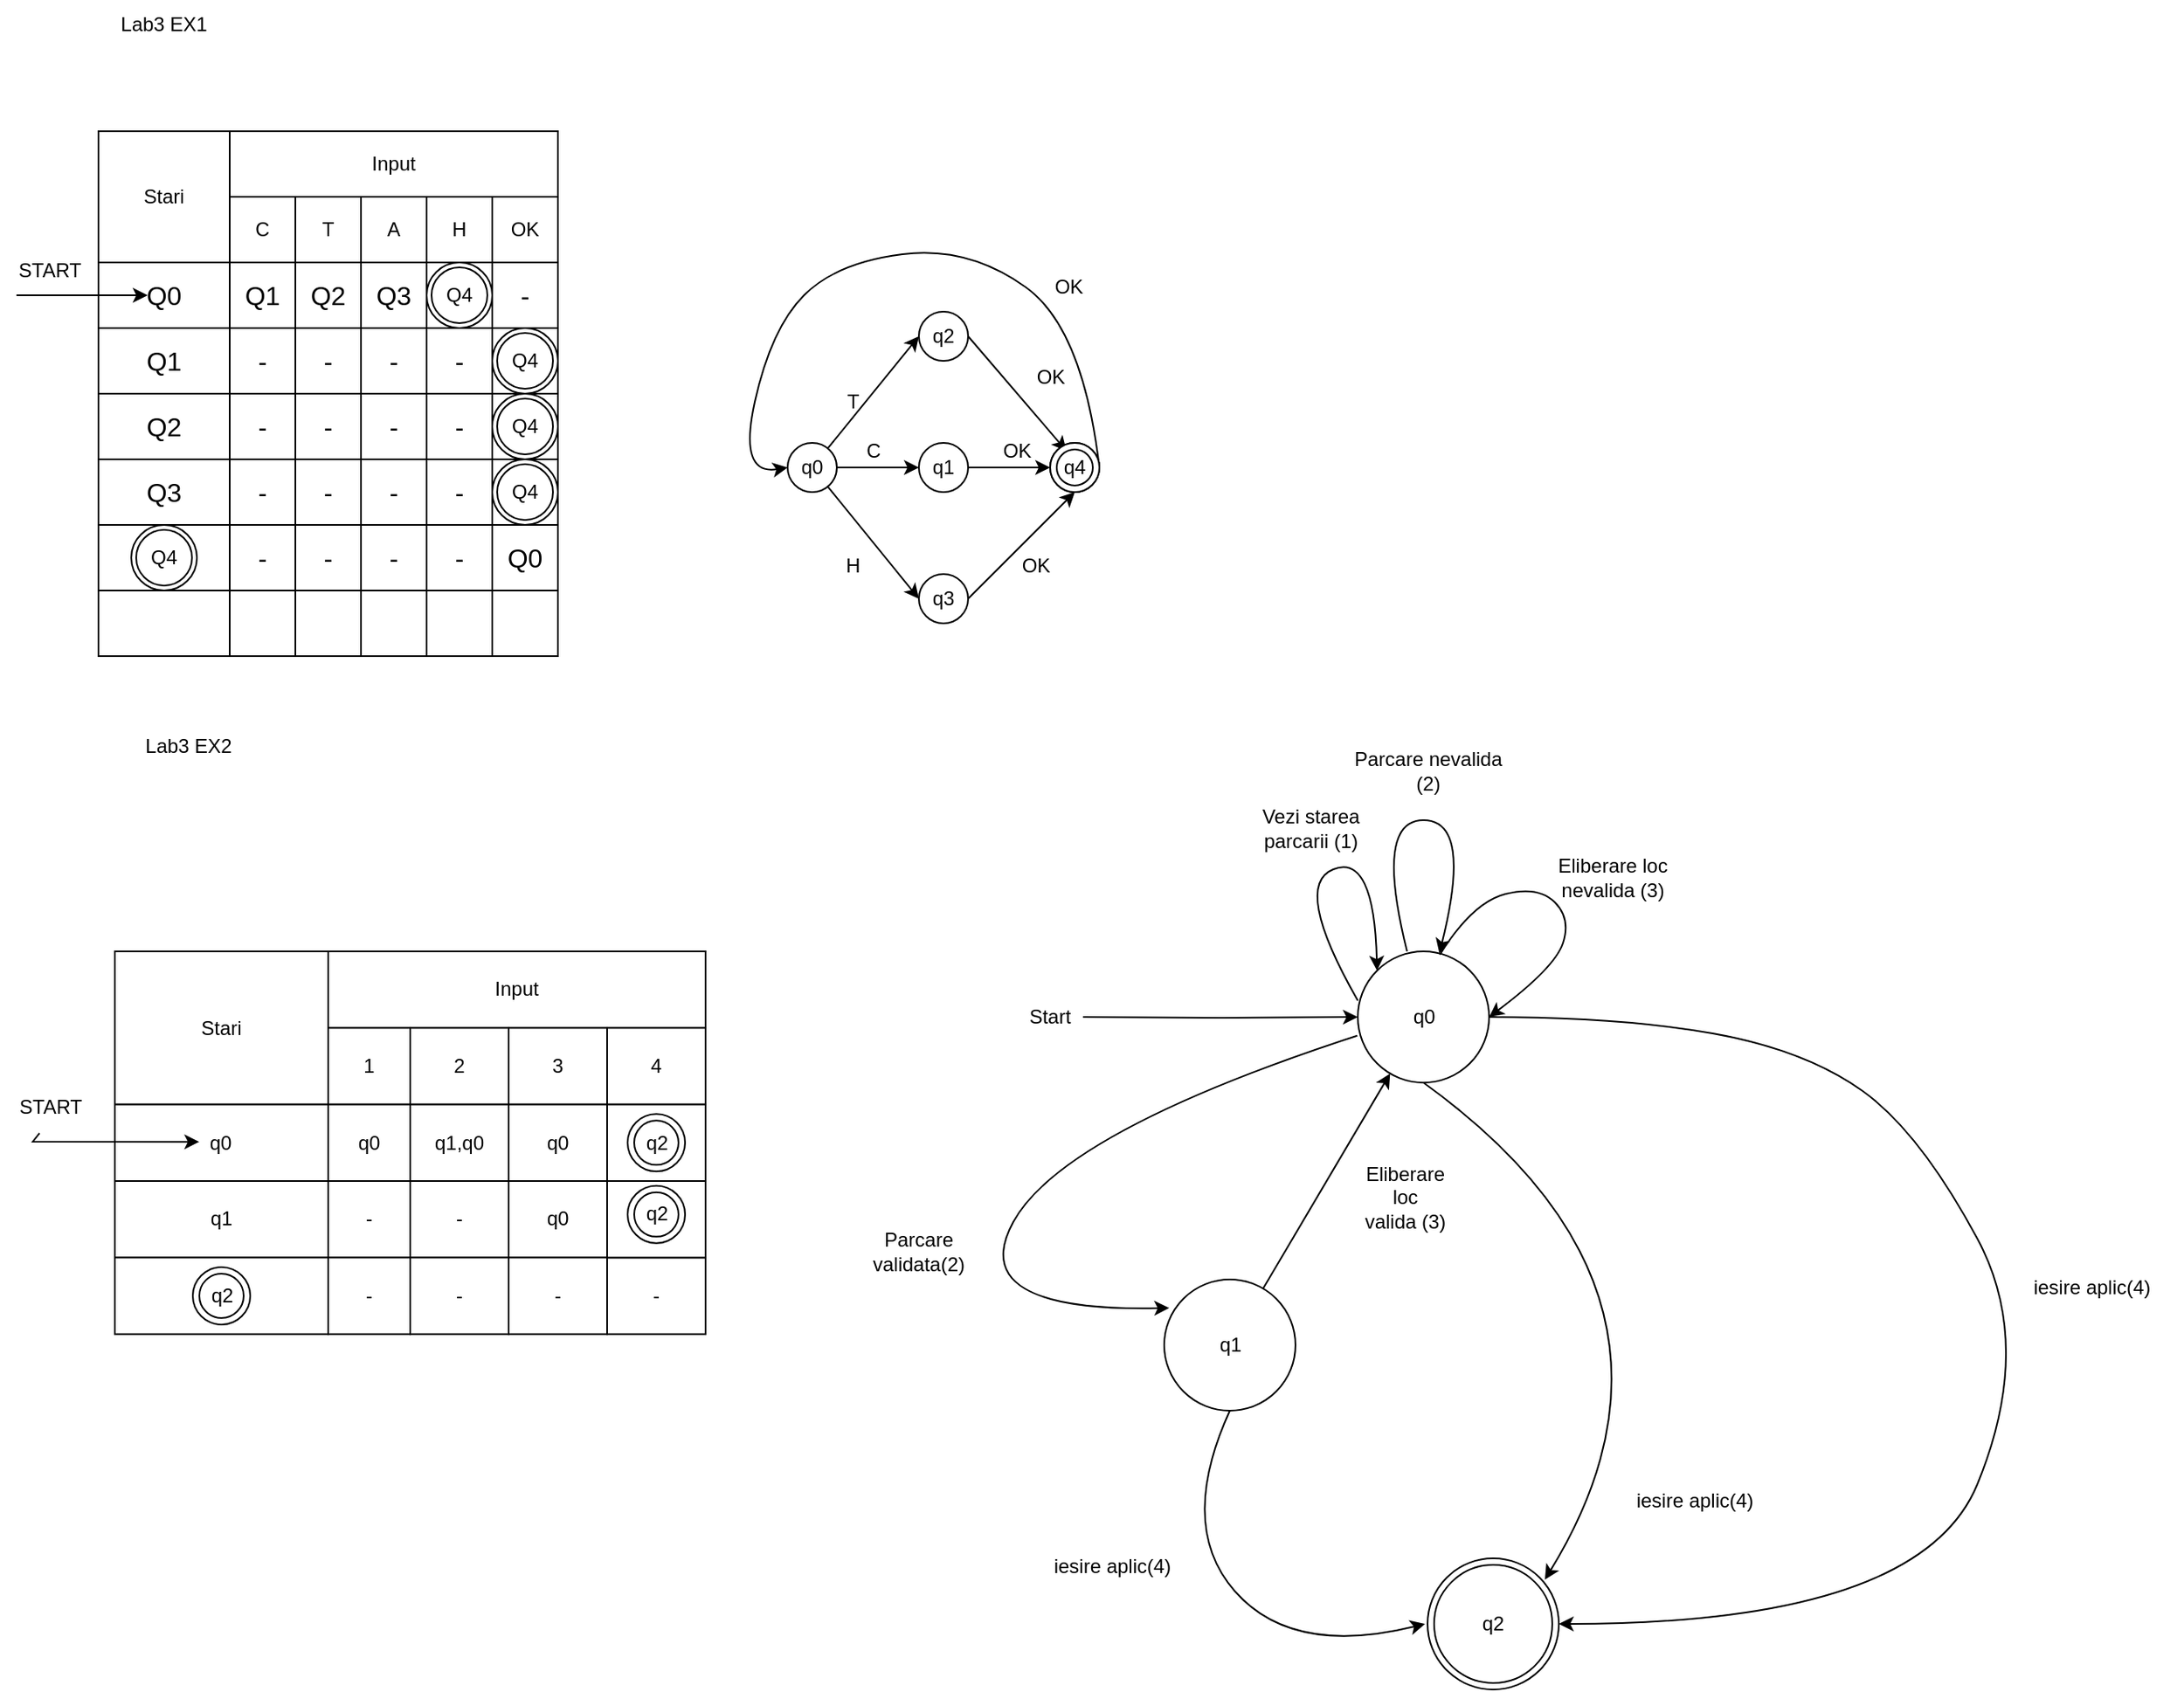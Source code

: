 <mxfile version="26.0.9">
  <diagram name="Page-1" id="NjFI27i0XzQXJnqE7iHg">
    <mxGraphModel dx="1826" dy="869" grid="1" gridSize="10" guides="1" tooltips="1" connect="1" arrows="1" fold="1" page="1" pageScale="1" pageWidth="850" pageHeight="1100" math="0" shadow="0">
      <root>
        <mxCell id="0" />
        <mxCell id="1" parent="0" />
        <mxCell id="zp7cDT8xn6jZ8guLKs2d-168" value="" style="group" vertex="1" connectable="0" parent="1">
          <mxGeometry x="40" y="80" width="670" height="400" as="geometry" />
        </mxCell>
        <mxCell id="zp7cDT8xn6jZ8guLKs2d-70" value="" style="group" vertex="1" connectable="0" parent="zp7cDT8xn6jZ8guLKs2d-168">
          <mxGeometry x="60" y="80" width="360" height="320" as="geometry" />
        </mxCell>
        <mxCell id="zp7cDT8xn6jZ8guLKs2d-61" value="" style="group" vertex="1" connectable="0" parent="zp7cDT8xn6jZ8guLKs2d-70">
          <mxGeometry y="80" width="360" height="240" as="geometry" />
        </mxCell>
        <mxCell id="zp7cDT8xn6jZ8guLKs2d-33" value="" style="group" vertex="1" connectable="0" parent="zp7cDT8xn6jZ8guLKs2d-61">
          <mxGeometry width="180" height="240" as="geometry" />
        </mxCell>
        <mxCell id="zp7cDT8xn6jZ8guLKs2d-7" value="" style="shape=table;startSize=0;container=1;collapsible=0;childLayout=tableLayout;fontSize=16;" vertex="1" parent="zp7cDT8xn6jZ8guLKs2d-33">
          <mxGeometry y="120" width="160" height="120" as="geometry" />
        </mxCell>
        <mxCell id="zp7cDT8xn6jZ8guLKs2d-8" value="" style="shape=tableRow;horizontal=0;startSize=0;swimlaneHead=0;swimlaneBody=0;strokeColor=inherit;top=0;left=0;bottom=0;right=0;collapsible=0;dropTarget=0;fillColor=none;points=[[0,0.5],[1,0.5]];portConstraint=eastwest;fontSize=16;" vertex="1" parent="zp7cDT8xn6jZ8guLKs2d-7">
          <mxGeometry width="160" height="40" as="geometry" />
        </mxCell>
        <mxCell id="zp7cDT8xn6jZ8guLKs2d-9" value="Q3" style="shape=partialRectangle;html=1;whiteSpace=wrap;connectable=0;strokeColor=inherit;overflow=hidden;fillColor=none;top=0;left=0;bottom=0;right=0;pointerEvents=1;fontSize=16;" vertex="1" parent="zp7cDT8xn6jZ8guLKs2d-8">
          <mxGeometry width="80" height="40" as="geometry">
            <mxRectangle width="80" height="40" as="alternateBounds" />
          </mxGeometry>
        </mxCell>
        <mxCell id="zp7cDT8xn6jZ8guLKs2d-10" value="-" style="shape=partialRectangle;html=1;whiteSpace=wrap;connectable=0;strokeColor=inherit;overflow=hidden;fillColor=none;top=0;left=0;bottom=0;right=0;pointerEvents=1;fontSize=16;" vertex="1" parent="zp7cDT8xn6jZ8guLKs2d-8">
          <mxGeometry x="80" width="40" height="40" as="geometry">
            <mxRectangle width="40" height="40" as="alternateBounds" />
          </mxGeometry>
        </mxCell>
        <mxCell id="zp7cDT8xn6jZ8guLKs2d-11" value="-" style="shape=partialRectangle;html=1;whiteSpace=wrap;connectable=0;strokeColor=inherit;overflow=hidden;fillColor=none;top=0;left=0;bottom=0;right=0;pointerEvents=1;fontSize=16;" vertex="1" parent="zp7cDT8xn6jZ8guLKs2d-8">
          <mxGeometry x="120" width="40" height="40" as="geometry">
            <mxRectangle width="40" height="40" as="alternateBounds" />
          </mxGeometry>
        </mxCell>
        <mxCell id="zp7cDT8xn6jZ8guLKs2d-16" value="" style="shape=tableRow;horizontal=0;startSize=0;swimlaneHead=0;swimlaneBody=0;strokeColor=inherit;top=0;left=0;bottom=0;right=0;collapsible=0;dropTarget=0;fillColor=none;points=[[0,0.5],[1,0.5]];portConstraint=eastwest;fontSize=16;" vertex="1" parent="zp7cDT8xn6jZ8guLKs2d-7">
          <mxGeometry y="40" width="160" height="40" as="geometry" />
        </mxCell>
        <mxCell id="zp7cDT8xn6jZ8guLKs2d-17" value="" style="shape=partialRectangle;html=1;whiteSpace=wrap;connectable=0;strokeColor=inherit;overflow=hidden;fillColor=none;top=0;left=0;bottom=0;right=0;pointerEvents=1;fontSize=16;" vertex="1" parent="zp7cDT8xn6jZ8guLKs2d-16">
          <mxGeometry width="80" height="40" as="geometry">
            <mxRectangle width="80" height="40" as="alternateBounds" />
          </mxGeometry>
        </mxCell>
        <mxCell id="zp7cDT8xn6jZ8guLKs2d-18" value="-" style="shape=partialRectangle;html=1;whiteSpace=wrap;connectable=0;strokeColor=inherit;overflow=hidden;fillColor=none;top=0;left=0;bottom=0;right=0;pointerEvents=1;fontSize=16;" vertex="1" parent="zp7cDT8xn6jZ8guLKs2d-16">
          <mxGeometry x="80" width="40" height="40" as="geometry">
            <mxRectangle width="40" height="40" as="alternateBounds" />
          </mxGeometry>
        </mxCell>
        <mxCell id="zp7cDT8xn6jZ8guLKs2d-19" value="-" style="shape=partialRectangle;html=1;whiteSpace=wrap;connectable=0;strokeColor=inherit;overflow=hidden;fillColor=none;top=0;left=0;bottom=0;right=0;pointerEvents=1;fontSize=16;" vertex="1" parent="zp7cDT8xn6jZ8guLKs2d-16">
          <mxGeometry x="120" width="40" height="40" as="geometry">
            <mxRectangle width="40" height="40" as="alternateBounds" />
          </mxGeometry>
        </mxCell>
        <mxCell id="zp7cDT8xn6jZ8guLKs2d-12" value="" style="shape=tableRow;horizontal=0;startSize=0;swimlaneHead=0;swimlaneBody=0;strokeColor=inherit;top=0;left=0;bottom=0;right=0;collapsible=0;dropTarget=0;fillColor=none;points=[[0,0.5],[1,0.5]];portConstraint=eastwest;fontSize=16;" vertex="1" parent="zp7cDT8xn6jZ8guLKs2d-7">
          <mxGeometry y="80" width="160" height="40" as="geometry" />
        </mxCell>
        <mxCell id="zp7cDT8xn6jZ8guLKs2d-13" value="" style="shape=partialRectangle;html=1;whiteSpace=wrap;connectable=0;strokeColor=inherit;overflow=hidden;fillColor=none;top=0;left=0;bottom=0;right=0;pointerEvents=1;fontSize=16;" vertex="1" parent="zp7cDT8xn6jZ8guLKs2d-12">
          <mxGeometry width="80" height="40" as="geometry">
            <mxRectangle width="80" height="40" as="alternateBounds" />
          </mxGeometry>
        </mxCell>
        <mxCell id="zp7cDT8xn6jZ8guLKs2d-14" value="" style="shape=partialRectangle;html=1;whiteSpace=wrap;connectable=0;strokeColor=inherit;overflow=hidden;fillColor=none;top=0;left=0;bottom=0;right=0;pointerEvents=1;fontSize=16;" vertex="1" parent="zp7cDT8xn6jZ8guLKs2d-12">
          <mxGeometry x="80" width="40" height="40" as="geometry">
            <mxRectangle width="40" height="40" as="alternateBounds" />
          </mxGeometry>
        </mxCell>
        <mxCell id="zp7cDT8xn6jZ8guLKs2d-15" value="" style="shape=partialRectangle;html=1;whiteSpace=wrap;connectable=0;strokeColor=inherit;overflow=hidden;fillColor=none;top=0;left=0;bottom=0;right=0;pointerEvents=1;fontSize=16;" vertex="1" parent="zp7cDT8xn6jZ8guLKs2d-12">
          <mxGeometry x="120" width="40" height="40" as="geometry">
            <mxRectangle width="40" height="40" as="alternateBounds" />
          </mxGeometry>
        </mxCell>
        <mxCell id="zp7cDT8xn6jZ8guLKs2d-20" value="" style="shape=table;startSize=0;container=1;collapsible=0;childLayout=tableLayout;fontSize=16;" vertex="1" parent="zp7cDT8xn6jZ8guLKs2d-33">
          <mxGeometry width="160" height="120" as="geometry" />
        </mxCell>
        <mxCell id="zp7cDT8xn6jZ8guLKs2d-21" value="" style="shape=tableRow;horizontal=0;startSize=0;swimlaneHead=0;swimlaneBody=0;strokeColor=inherit;top=0;left=0;bottom=0;right=0;collapsible=0;dropTarget=0;fillColor=none;points=[[0,0.5],[1,0.5]];portConstraint=eastwest;fontSize=16;" vertex="1" parent="zp7cDT8xn6jZ8guLKs2d-20">
          <mxGeometry width="160" height="40" as="geometry" />
        </mxCell>
        <mxCell id="zp7cDT8xn6jZ8guLKs2d-22" value="Q0" style="shape=partialRectangle;html=1;whiteSpace=wrap;connectable=0;strokeColor=inherit;overflow=hidden;fillColor=none;top=0;left=0;bottom=0;right=0;pointerEvents=1;fontSize=16;" vertex="1" parent="zp7cDT8xn6jZ8guLKs2d-21">
          <mxGeometry width="80" height="40" as="geometry">
            <mxRectangle width="80" height="40" as="alternateBounds" />
          </mxGeometry>
        </mxCell>
        <mxCell id="zp7cDT8xn6jZ8guLKs2d-23" value="Q1" style="shape=partialRectangle;html=1;whiteSpace=wrap;connectable=0;strokeColor=inherit;overflow=hidden;fillColor=none;top=0;left=0;bottom=0;right=0;pointerEvents=1;fontSize=16;" vertex="1" parent="zp7cDT8xn6jZ8guLKs2d-21">
          <mxGeometry x="80" width="40" height="40" as="geometry">
            <mxRectangle width="40" height="40" as="alternateBounds" />
          </mxGeometry>
        </mxCell>
        <mxCell id="zp7cDT8xn6jZ8guLKs2d-24" value="Q2" style="shape=partialRectangle;html=1;whiteSpace=wrap;connectable=0;strokeColor=inherit;overflow=hidden;fillColor=none;top=0;left=0;bottom=0;right=0;pointerEvents=1;fontSize=16;" vertex="1" parent="zp7cDT8xn6jZ8guLKs2d-21">
          <mxGeometry x="120" width="40" height="40" as="geometry">
            <mxRectangle width="40" height="40" as="alternateBounds" />
          </mxGeometry>
        </mxCell>
        <mxCell id="zp7cDT8xn6jZ8guLKs2d-25" value="" style="shape=tableRow;horizontal=0;startSize=0;swimlaneHead=0;swimlaneBody=0;strokeColor=inherit;top=0;left=0;bottom=0;right=0;collapsible=0;dropTarget=0;fillColor=none;points=[[0,0.5],[1,0.5]];portConstraint=eastwest;fontSize=16;" vertex="1" parent="zp7cDT8xn6jZ8guLKs2d-20">
          <mxGeometry y="40" width="160" height="40" as="geometry" />
        </mxCell>
        <mxCell id="zp7cDT8xn6jZ8guLKs2d-26" value="Q1" style="shape=partialRectangle;html=1;whiteSpace=wrap;connectable=0;strokeColor=inherit;overflow=hidden;fillColor=none;top=0;left=0;bottom=0;right=0;pointerEvents=1;fontSize=16;" vertex="1" parent="zp7cDT8xn6jZ8guLKs2d-25">
          <mxGeometry width="80" height="40" as="geometry">
            <mxRectangle width="80" height="40" as="alternateBounds" />
          </mxGeometry>
        </mxCell>
        <mxCell id="zp7cDT8xn6jZ8guLKs2d-27" value="-" style="shape=partialRectangle;html=1;whiteSpace=wrap;connectable=0;strokeColor=inherit;overflow=hidden;fillColor=none;top=0;left=0;bottom=0;right=0;pointerEvents=1;fontSize=16;" vertex="1" parent="zp7cDT8xn6jZ8guLKs2d-25">
          <mxGeometry x="80" width="40" height="40" as="geometry">
            <mxRectangle width="40" height="40" as="alternateBounds" />
          </mxGeometry>
        </mxCell>
        <mxCell id="zp7cDT8xn6jZ8guLKs2d-28" value="-" style="shape=partialRectangle;html=1;whiteSpace=wrap;connectable=0;strokeColor=inherit;overflow=hidden;fillColor=none;top=0;left=0;bottom=0;right=0;pointerEvents=1;fontSize=16;" vertex="1" parent="zp7cDT8xn6jZ8guLKs2d-25">
          <mxGeometry x="120" width="40" height="40" as="geometry">
            <mxRectangle width="40" height="40" as="alternateBounds" />
          </mxGeometry>
        </mxCell>
        <mxCell id="zp7cDT8xn6jZ8guLKs2d-29" value="" style="shape=tableRow;horizontal=0;startSize=0;swimlaneHead=0;swimlaneBody=0;strokeColor=inherit;top=0;left=0;bottom=0;right=0;collapsible=0;dropTarget=0;fillColor=none;points=[[0,0.5],[1,0.5]];portConstraint=eastwest;fontSize=16;" vertex="1" parent="zp7cDT8xn6jZ8guLKs2d-20">
          <mxGeometry y="80" width="160" height="40" as="geometry" />
        </mxCell>
        <mxCell id="zp7cDT8xn6jZ8guLKs2d-30" value="Q2" style="shape=partialRectangle;html=1;whiteSpace=wrap;connectable=0;strokeColor=inherit;overflow=hidden;fillColor=none;top=0;left=0;bottom=0;right=0;pointerEvents=1;fontSize=16;" vertex="1" parent="zp7cDT8xn6jZ8guLKs2d-29">
          <mxGeometry width="80" height="40" as="geometry">
            <mxRectangle width="80" height="40" as="alternateBounds" />
          </mxGeometry>
        </mxCell>
        <mxCell id="zp7cDT8xn6jZ8guLKs2d-31" value="-" style="shape=partialRectangle;html=1;whiteSpace=wrap;connectable=0;strokeColor=inherit;overflow=hidden;fillColor=none;top=0;left=0;bottom=0;right=0;pointerEvents=1;fontSize=16;" vertex="1" parent="zp7cDT8xn6jZ8guLKs2d-29">
          <mxGeometry x="80" width="40" height="40" as="geometry">
            <mxRectangle width="40" height="40" as="alternateBounds" />
          </mxGeometry>
        </mxCell>
        <mxCell id="zp7cDT8xn6jZ8guLKs2d-32" value="-" style="shape=partialRectangle;html=1;whiteSpace=wrap;connectable=0;strokeColor=inherit;overflow=hidden;fillColor=none;top=0;left=0;bottom=0;right=0;pointerEvents=1;fontSize=16;" vertex="1" parent="zp7cDT8xn6jZ8guLKs2d-29">
          <mxGeometry x="120" width="40" height="40" as="geometry">
            <mxRectangle width="40" height="40" as="alternateBounds" />
          </mxGeometry>
        </mxCell>
        <mxCell id="zp7cDT8xn6jZ8guLKs2d-74" value="Q4" style="ellipse;shape=doubleEllipse;margin=3;whiteSpace=wrap;html=1;align=center;" vertex="1" parent="zp7cDT8xn6jZ8guLKs2d-33">
          <mxGeometry x="20" y="160" width="40" height="40" as="geometry" />
        </mxCell>
        <mxCell id="zp7cDT8xn6jZ8guLKs2d-72" value="" style="endArrow=classic;html=1;rounded=0;entryX=0;entryY=0.5;entryDx=0;entryDy=0;" edge="1" parent="zp7cDT8xn6jZ8guLKs2d-33">
          <mxGeometry width="50" height="50" relative="1" as="geometry">
            <mxPoint x="-50" y="20" as="sourcePoint" />
            <mxPoint x="30" y="20" as="targetPoint" />
          </mxGeometry>
        </mxCell>
        <mxCell id="zp7cDT8xn6jZ8guLKs2d-34" value="" style="group" vertex="1" connectable="0" parent="zp7cDT8xn6jZ8guLKs2d-61">
          <mxGeometry x="180" width="180" height="240" as="geometry" />
        </mxCell>
        <mxCell id="zp7cDT8xn6jZ8guLKs2d-35" value="" style="shape=table;startSize=0;container=1;collapsible=0;childLayout=tableLayout;fontSize=16;" vertex="1" parent="zp7cDT8xn6jZ8guLKs2d-34">
          <mxGeometry x="-20" y="120" width="120" height="120" as="geometry" />
        </mxCell>
        <mxCell id="zp7cDT8xn6jZ8guLKs2d-36" value="" style="shape=tableRow;horizontal=0;startSize=0;swimlaneHead=0;swimlaneBody=0;strokeColor=inherit;top=0;left=0;bottom=0;right=0;collapsible=0;dropTarget=0;fillColor=none;points=[[0,0.5],[1,0.5]];portConstraint=eastwest;fontSize=16;" vertex="1" parent="zp7cDT8xn6jZ8guLKs2d-35">
          <mxGeometry width="120" height="40" as="geometry" />
        </mxCell>
        <mxCell id="zp7cDT8xn6jZ8guLKs2d-37" value="-" style="shape=partialRectangle;html=1;whiteSpace=wrap;connectable=0;strokeColor=inherit;overflow=hidden;fillColor=none;top=0;left=0;bottom=0;right=0;pointerEvents=1;fontSize=16;" vertex="1" parent="zp7cDT8xn6jZ8guLKs2d-36">
          <mxGeometry width="40" height="40" as="geometry">
            <mxRectangle width="40" height="40" as="alternateBounds" />
          </mxGeometry>
        </mxCell>
        <mxCell id="zp7cDT8xn6jZ8guLKs2d-38" value="-" style="shape=partialRectangle;html=1;whiteSpace=wrap;connectable=0;strokeColor=inherit;overflow=hidden;fillColor=none;top=0;left=0;bottom=0;right=0;pointerEvents=1;fontSize=16;" vertex="1" parent="zp7cDT8xn6jZ8guLKs2d-36">
          <mxGeometry x="40" width="40" height="40" as="geometry">
            <mxRectangle width="40" height="40" as="alternateBounds" />
          </mxGeometry>
        </mxCell>
        <mxCell id="zp7cDT8xn6jZ8guLKs2d-39" value="" style="shape=partialRectangle;html=1;whiteSpace=wrap;connectable=0;strokeColor=inherit;overflow=hidden;fillColor=none;top=0;left=0;bottom=0;right=0;pointerEvents=1;fontSize=16;" vertex="1" parent="zp7cDT8xn6jZ8guLKs2d-36">
          <mxGeometry x="80" width="40" height="40" as="geometry">
            <mxRectangle width="40" height="40" as="alternateBounds" />
          </mxGeometry>
        </mxCell>
        <mxCell id="zp7cDT8xn6jZ8guLKs2d-40" value="" style="shape=tableRow;horizontal=0;startSize=0;swimlaneHead=0;swimlaneBody=0;strokeColor=inherit;top=0;left=0;bottom=0;right=0;collapsible=0;dropTarget=0;fillColor=none;points=[[0,0.5],[1,0.5]];portConstraint=eastwest;fontSize=16;" vertex="1" parent="zp7cDT8xn6jZ8guLKs2d-35">
          <mxGeometry y="40" width="120" height="40" as="geometry" />
        </mxCell>
        <mxCell id="zp7cDT8xn6jZ8guLKs2d-41" value="-" style="shape=partialRectangle;html=1;whiteSpace=wrap;connectable=0;strokeColor=inherit;overflow=hidden;fillColor=none;top=0;left=0;bottom=0;right=0;pointerEvents=1;fontSize=16;" vertex="1" parent="zp7cDT8xn6jZ8guLKs2d-40">
          <mxGeometry width="40" height="40" as="geometry">
            <mxRectangle width="40" height="40" as="alternateBounds" />
          </mxGeometry>
        </mxCell>
        <mxCell id="zp7cDT8xn6jZ8guLKs2d-42" value="-" style="shape=partialRectangle;html=1;whiteSpace=wrap;connectable=0;strokeColor=inherit;overflow=hidden;fillColor=none;top=0;left=0;bottom=0;right=0;pointerEvents=1;fontSize=16;" vertex="1" parent="zp7cDT8xn6jZ8guLKs2d-40">
          <mxGeometry x="40" width="40" height="40" as="geometry">
            <mxRectangle width="40" height="40" as="alternateBounds" />
          </mxGeometry>
        </mxCell>
        <mxCell id="zp7cDT8xn6jZ8guLKs2d-43" value="Q0" style="shape=partialRectangle;html=1;whiteSpace=wrap;connectable=0;strokeColor=inherit;overflow=hidden;fillColor=none;top=0;left=0;bottom=0;right=0;pointerEvents=1;fontSize=16;" vertex="1" parent="zp7cDT8xn6jZ8guLKs2d-40">
          <mxGeometry x="80" width="40" height="40" as="geometry">
            <mxRectangle width="40" height="40" as="alternateBounds" />
          </mxGeometry>
        </mxCell>
        <mxCell id="zp7cDT8xn6jZ8guLKs2d-44" value="" style="shape=tableRow;horizontal=0;startSize=0;swimlaneHead=0;swimlaneBody=0;strokeColor=inherit;top=0;left=0;bottom=0;right=0;collapsible=0;dropTarget=0;fillColor=none;points=[[0,0.5],[1,0.5]];portConstraint=eastwest;fontSize=16;" vertex="1" parent="zp7cDT8xn6jZ8guLKs2d-35">
          <mxGeometry y="80" width="120" height="40" as="geometry" />
        </mxCell>
        <mxCell id="zp7cDT8xn6jZ8guLKs2d-45" value="" style="shape=partialRectangle;html=1;whiteSpace=wrap;connectable=0;strokeColor=inherit;overflow=hidden;fillColor=none;top=0;left=0;bottom=0;right=0;pointerEvents=1;fontSize=16;" vertex="1" parent="zp7cDT8xn6jZ8guLKs2d-44">
          <mxGeometry width="40" height="40" as="geometry">
            <mxRectangle width="40" height="40" as="alternateBounds" />
          </mxGeometry>
        </mxCell>
        <mxCell id="zp7cDT8xn6jZ8guLKs2d-46" value="" style="shape=partialRectangle;html=1;whiteSpace=wrap;connectable=0;strokeColor=inherit;overflow=hidden;fillColor=none;top=0;left=0;bottom=0;right=0;pointerEvents=1;fontSize=16;" vertex="1" parent="zp7cDT8xn6jZ8guLKs2d-44">
          <mxGeometry x="40" width="40" height="40" as="geometry">
            <mxRectangle width="40" height="40" as="alternateBounds" />
          </mxGeometry>
        </mxCell>
        <mxCell id="zp7cDT8xn6jZ8guLKs2d-47" value="" style="shape=partialRectangle;html=1;whiteSpace=wrap;connectable=0;strokeColor=inherit;overflow=hidden;fillColor=none;top=0;left=0;bottom=0;right=0;pointerEvents=1;fontSize=16;" vertex="1" parent="zp7cDT8xn6jZ8guLKs2d-44">
          <mxGeometry x="80" width="40" height="40" as="geometry">
            <mxRectangle width="40" height="40" as="alternateBounds" />
          </mxGeometry>
        </mxCell>
        <mxCell id="zp7cDT8xn6jZ8guLKs2d-48" value="" style="shape=table;startSize=0;container=1;collapsible=0;childLayout=tableLayout;fontSize=16;" vertex="1" parent="zp7cDT8xn6jZ8guLKs2d-34">
          <mxGeometry x="-20" width="120" height="120" as="geometry" />
        </mxCell>
        <mxCell id="zp7cDT8xn6jZ8guLKs2d-49" value="" style="shape=tableRow;horizontal=0;startSize=0;swimlaneHead=0;swimlaneBody=0;strokeColor=inherit;top=0;left=0;bottom=0;right=0;collapsible=0;dropTarget=0;fillColor=none;points=[[0,0.5],[1,0.5]];portConstraint=eastwest;fontSize=16;" vertex="1" parent="zp7cDT8xn6jZ8guLKs2d-48">
          <mxGeometry width="120" height="40" as="geometry" />
        </mxCell>
        <mxCell id="zp7cDT8xn6jZ8guLKs2d-50" value="Q3" style="shape=partialRectangle;html=1;whiteSpace=wrap;connectable=0;strokeColor=inherit;overflow=hidden;fillColor=none;top=0;left=0;bottom=0;right=0;pointerEvents=1;fontSize=16;" vertex="1" parent="zp7cDT8xn6jZ8guLKs2d-49">
          <mxGeometry width="40" height="40" as="geometry">
            <mxRectangle width="40" height="40" as="alternateBounds" />
          </mxGeometry>
        </mxCell>
        <mxCell id="zp7cDT8xn6jZ8guLKs2d-51" value="" style="shape=partialRectangle;html=1;whiteSpace=wrap;connectable=0;strokeColor=inherit;overflow=hidden;fillColor=none;top=0;left=0;bottom=0;right=0;pointerEvents=1;fontSize=16;" vertex="1" parent="zp7cDT8xn6jZ8guLKs2d-49">
          <mxGeometry x="40" width="40" height="40" as="geometry">
            <mxRectangle width="40" height="40" as="alternateBounds" />
          </mxGeometry>
        </mxCell>
        <mxCell id="zp7cDT8xn6jZ8guLKs2d-52" value="-" style="shape=partialRectangle;html=1;whiteSpace=wrap;connectable=0;strokeColor=inherit;overflow=hidden;fillColor=none;top=0;left=0;bottom=0;right=0;pointerEvents=1;fontSize=16;" vertex="1" parent="zp7cDT8xn6jZ8guLKs2d-49">
          <mxGeometry x="80" width="40" height="40" as="geometry">
            <mxRectangle width="40" height="40" as="alternateBounds" />
          </mxGeometry>
        </mxCell>
        <mxCell id="zp7cDT8xn6jZ8guLKs2d-53" value="" style="shape=tableRow;horizontal=0;startSize=0;swimlaneHead=0;swimlaneBody=0;strokeColor=inherit;top=0;left=0;bottom=0;right=0;collapsible=0;dropTarget=0;fillColor=none;points=[[0,0.5],[1,0.5]];portConstraint=eastwest;fontSize=16;" vertex="1" parent="zp7cDT8xn6jZ8guLKs2d-48">
          <mxGeometry y="40" width="120" height="40" as="geometry" />
        </mxCell>
        <mxCell id="zp7cDT8xn6jZ8guLKs2d-54" value="-" style="shape=partialRectangle;html=1;whiteSpace=wrap;connectable=0;strokeColor=inherit;overflow=hidden;fillColor=none;top=0;left=0;bottom=0;right=0;pointerEvents=1;fontSize=16;" vertex="1" parent="zp7cDT8xn6jZ8guLKs2d-53">
          <mxGeometry width="40" height="40" as="geometry">
            <mxRectangle width="40" height="40" as="alternateBounds" />
          </mxGeometry>
        </mxCell>
        <mxCell id="zp7cDT8xn6jZ8guLKs2d-55" value="-" style="shape=partialRectangle;html=1;whiteSpace=wrap;connectable=0;strokeColor=inherit;overflow=hidden;fillColor=none;top=0;left=0;bottom=0;right=0;pointerEvents=1;fontSize=16;" vertex="1" parent="zp7cDT8xn6jZ8guLKs2d-53">
          <mxGeometry x="40" width="40" height="40" as="geometry">
            <mxRectangle width="40" height="40" as="alternateBounds" />
          </mxGeometry>
        </mxCell>
        <mxCell id="zp7cDT8xn6jZ8guLKs2d-56" value="" style="shape=partialRectangle;html=1;whiteSpace=wrap;connectable=0;strokeColor=inherit;overflow=hidden;fillColor=none;top=0;left=0;bottom=0;right=0;pointerEvents=1;fontSize=16;" vertex="1" parent="zp7cDT8xn6jZ8guLKs2d-53">
          <mxGeometry x="80" width="40" height="40" as="geometry">
            <mxRectangle width="40" height="40" as="alternateBounds" />
          </mxGeometry>
        </mxCell>
        <mxCell id="zp7cDT8xn6jZ8guLKs2d-57" value="" style="shape=tableRow;horizontal=0;startSize=0;swimlaneHead=0;swimlaneBody=0;strokeColor=inherit;top=0;left=0;bottom=0;right=0;collapsible=0;dropTarget=0;fillColor=none;points=[[0,0.5],[1,0.5]];portConstraint=eastwest;fontSize=16;" vertex="1" parent="zp7cDT8xn6jZ8guLKs2d-48">
          <mxGeometry y="80" width="120" height="40" as="geometry" />
        </mxCell>
        <mxCell id="zp7cDT8xn6jZ8guLKs2d-58" value="-" style="shape=partialRectangle;html=1;whiteSpace=wrap;connectable=0;strokeColor=inherit;overflow=hidden;fillColor=none;top=0;left=0;bottom=0;right=0;pointerEvents=1;fontSize=16;" vertex="1" parent="zp7cDT8xn6jZ8guLKs2d-57">
          <mxGeometry width="40" height="40" as="geometry">
            <mxRectangle width="40" height="40" as="alternateBounds" />
          </mxGeometry>
        </mxCell>
        <mxCell id="zp7cDT8xn6jZ8guLKs2d-59" value="-" style="shape=partialRectangle;html=1;whiteSpace=wrap;connectable=0;strokeColor=inherit;overflow=hidden;fillColor=none;top=0;left=0;bottom=0;right=0;pointerEvents=1;fontSize=16;" vertex="1" parent="zp7cDT8xn6jZ8guLKs2d-57">
          <mxGeometry x="40" width="40" height="40" as="geometry">
            <mxRectangle width="40" height="40" as="alternateBounds" />
          </mxGeometry>
        </mxCell>
        <mxCell id="zp7cDT8xn6jZ8guLKs2d-60" value="" style="shape=partialRectangle;html=1;whiteSpace=wrap;connectable=0;strokeColor=inherit;overflow=hidden;fillColor=none;top=0;left=0;bottom=0;right=0;pointerEvents=1;fontSize=16;" vertex="1" parent="zp7cDT8xn6jZ8guLKs2d-57">
          <mxGeometry x="80" width="40" height="40" as="geometry">
            <mxRectangle width="40" height="40" as="alternateBounds" />
          </mxGeometry>
        </mxCell>
        <mxCell id="zp7cDT8xn6jZ8guLKs2d-141" value="Q4" style="ellipse;shape=doubleEllipse;margin=3;whiteSpace=wrap;html=1;align=center;" vertex="1" parent="zp7cDT8xn6jZ8guLKs2d-34">
          <mxGeometry x="20" width="40" height="40" as="geometry" />
        </mxCell>
        <mxCell id="zp7cDT8xn6jZ8guLKs2d-142" value="Q4" style="ellipse;shape=doubleEllipse;margin=3;whiteSpace=wrap;html=1;align=center;" vertex="1" parent="zp7cDT8xn6jZ8guLKs2d-34">
          <mxGeometry x="60" y="40" width="40" height="40" as="geometry" />
        </mxCell>
        <mxCell id="zp7cDT8xn6jZ8guLKs2d-143" value="Q4" style="ellipse;shape=doubleEllipse;margin=3;whiteSpace=wrap;html=1;align=center;" vertex="1" parent="zp7cDT8xn6jZ8guLKs2d-34">
          <mxGeometry x="60" y="80" width="40" height="40" as="geometry" />
        </mxCell>
        <mxCell id="zp7cDT8xn6jZ8guLKs2d-144" value="Q4" style="ellipse;shape=doubleEllipse;margin=3;whiteSpace=wrap;html=1;align=center;" vertex="1" parent="zp7cDT8xn6jZ8guLKs2d-34">
          <mxGeometry x="60" y="120" width="40" height="40" as="geometry" />
        </mxCell>
        <mxCell id="zp7cDT8xn6jZ8guLKs2d-62" value="Stari" style="whiteSpace=wrap;html=1;aspect=fixed;" vertex="1" parent="zp7cDT8xn6jZ8guLKs2d-70">
          <mxGeometry width="80" height="80" as="geometry" />
        </mxCell>
        <mxCell id="zp7cDT8xn6jZ8guLKs2d-64" value="Input" style="rounded=0;whiteSpace=wrap;html=1;" vertex="1" parent="zp7cDT8xn6jZ8guLKs2d-70">
          <mxGeometry x="80" width="200" height="40" as="geometry" />
        </mxCell>
        <mxCell id="zp7cDT8xn6jZ8guLKs2d-65" value="C" style="whiteSpace=wrap;html=1;aspect=fixed;" vertex="1" parent="zp7cDT8xn6jZ8guLKs2d-70">
          <mxGeometry x="80" y="40" width="40" height="40" as="geometry" />
        </mxCell>
        <mxCell id="zp7cDT8xn6jZ8guLKs2d-66" value="T" style="whiteSpace=wrap;html=1;aspect=fixed;" vertex="1" parent="zp7cDT8xn6jZ8guLKs2d-70">
          <mxGeometry x="120" y="40" width="40" height="40" as="geometry" />
        </mxCell>
        <mxCell id="zp7cDT8xn6jZ8guLKs2d-67" value="A" style="whiteSpace=wrap;html=1;aspect=fixed;" vertex="1" parent="zp7cDT8xn6jZ8guLKs2d-70">
          <mxGeometry x="160" y="40" width="40" height="40" as="geometry" />
        </mxCell>
        <mxCell id="zp7cDT8xn6jZ8guLKs2d-68" value="H" style="whiteSpace=wrap;html=1;aspect=fixed;" vertex="1" parent="zp7cDT8xn6jZ8guLKs2d-70">
          <mxGeometry x="200" y="40" width="40" height="40" as="geometry" />
        </mxCell>
        <mxCell id="zp7cDT8xn6jZ8guLKs2d-69" value="OK" style="whiteSpace=wrap;html=1;aspect=fixed;" vertex="1" parent="zp7cDT8xn6jZ8guLKs2d-70">
          <mxGeometry x="240" y="40" width="40" height="40" as="geometry" />
        </mxCell>
        <mxCell id="zp7cDT8xn6jZ8guLKs2d-73" value="START" style="text;html=1;align=center;verticalAlign=middle;resizable=0;points=[];autosize=1;strokeColor=none;fillColor=none;" vertex="1" parent="zp7cDT8xn6jZ8guLKs2d-168">
          <mxGeometry y="150" width="60" height="30" as="geometry" />
        </mxCell>
        <mxCell id="zp7cDT8xn6jZ8guLKs2d-146" style="rounded=0;orthogonalLoop=1;jettySize=auto;html=1;entryX=0;entryY=0.5;entryDx=0;entryDy=0;" edge="1" parent="zp7cDT8xn6jZ8guLKs2d-168" source="zp7cDT8xn6jZ8guLKs2d-148" target="zp7cDT8xn6jZ8guLKs2d-156">
          <mxGeometry relative="1" as="geometry" />
        </mxCell>
        <mxCell id="zp7cDT8xn6jZ8guLKs2d-147" style="rounded=0;orthogonalLoop=1;jettySize=auto;html=1;entryX=0;entryY=0.5;entryDx=0;entryDy=0;" edge="1" parent="zp7cDT8xn6jZ8guLKs2d-168" source="zp7cDT8xn6jZ8guLKs2d-148" target="zp7cDT8xn6jZ8guLKs2d-159">
          <mxGeometry relative="1" as="geometry" />
        </mxCell>
        <mxCell id="zp7cDT8xn6jZ8guLKs2d-148" value="q0" style="ellipse;whiteSpace=wrap;html=1;aspect=fixed;container=0;" vertex="1" parent="zp7cDT8xn6jZ8guLKs2d-168">
          <mxGeometry x="480" y="270" width="30" height="30" as="geometry" />
        </mxCell>
        <mxCell id="zp7cDT8xn6jZ8guLKs2d-149" value="" style="endArrow=classic;html=1;rounded=0;exitX=1;exitY=0.5;exitDx=0;exitDy=0;entryX=0;entryY=0.5;entryDx=0;entryDy=0;" edge="1" parent="zp7cDT8xn6jZ8guLKs2d-168" source="zp7cDT8xn6jZ8guLKs2d-148" target="zp7cDT8xn6jZ8guLKs2d-151">
          <mxGeometry width="50" height="50" relative="1" as="geometry">
            <mxPoint x="520" y="290" as="sourcePoint" />
            <mxPoint x="550" y="290" as="targetPoint" />
          </mxGeometry>
        </mxCell>
        <mxCell id="zp7cDT8xn6jZ8guLKs2d-150" style="edgeStyle=orthogonalEdgeStyle;rounded=0;orthogonalLoop=1;jettySize=auto;html=1;entryX=0;entryY=0.5;entryDx=0;entryDy=0;" edge="1" parent="zp7cDT8xn6jZ8guLKs2d-168" source="zp7cDT8xn6jZ8guLKs2d-151" target="zp7cDT8xn6jZ8guLKs2d-153">
          <mxGeometry relative="1" as="geometry" />
        </mxCell>
        <mxCell id="zp7cDT8xn6jZ8guLKs2d-151" value="q1" style="ellipse;whiteSpace=wrap;html=1;aspect=fixed;container=0;" vertex="1" parent="zp7cDT8xn6jZ8guLKs2d-168">
          <mxGeometry x="560" y="270" width="30" height="30" as="geometry" />
        </mxCell>
        <mxCell id="zp7cDT8xn6jZ8guLKs2d-152" value="C" style="text;html=1;align=center;verticalAlign=middle;whiteSpace=wrap;rounded=0;container=0;" vertex="1" parent="zp7cDT8xn6jZ8guLKs2d-168">
          <mxGeometry x="515" y="270" width="35" height="10" as="geometry" />
        </mxCell>
        <mxCell id="zp7cDT8xn6jZ8guLKs2d-153" value="q4" style="ellipse;whiteSpace=wrap;html=1;aspect=fixed;container=0;" vertex="1" parent="zp7cDT8xn6jZ8guLKs2d-168">
          <mxGeometry x="640" y="270" width="30" height="30" as="geometry" />
        </mxCell>
        <mxCell id="zp7cDT8xn6jZ8guLKs2d-154" value="OK" style="text;html=1;align=center;verticalAlign=middle;whiteSpace=wrap;rounded=0;container=0;" vertex="1" parent="zp7cDT8xn6jZ8guLKs2d-168">
          <mxGeometry x="590" y="260" width="60" height="30" as="geometry" />
        </mxCell>
        <mxCell id="zp7cDT8xn6jZ8guLKs2d-155" style="rounded=0;orthogonalLoop=1;jettySize=auto;html=1;exitX=1;exitY=0.5;exitDx=0;exitDy=0;entryX=1;entryY=0.5;entryDx=0;entryDy=0;" edge="1" parent="zp7cDT8xn6jZ8guLKs2d-168" source="zp7cDT8xn6jZ8guLKs2d-156" target="zp7cDT8xn6jZ8guLKs2d-154">
          <mxGeometry relative="1" as="geometry" />
        </mxCell>
        <mxCell id="zp7cDT8xn6jZ8guLKs2d-156" value="q2" style="ellipse;whiteSpace=wrap;html=1;aspect=fixed;container=0;" vertex="1" parent="zp7cDT8xn6jZ8guLKs2d-168">
          <mxGeometry x="560" y="190" width="30" height="30" as="geometry" />
        </mxCell>
        <mxCell id="zp7cDT8xn6jZ8guLKs2d-157" value="T" style="text;html=1;align=center;verticalAlign=middle;whiteSpace=wrap;rounded=0;container=0;" vertex="1" parent="zp7cDT8xn6jZ8guLKs2d-168">
          <mxGeometry x="490" y="230" width="60" height="30" as="geometry" />
        </mxCell>
        <mxCell id="zp7cDT8xn6jZ8guLKs2d-158" style="rounded=0;orthogonalLoop=1;jettySize=auto;html=1;entryX=0.5;entryY=1;entryDx=0;entryDy=0;exitX=1;exitY=0.5;exitDx=0;exitDy=0;" edge="1" parent="zp7cDT8xn6jZ8guLKs2d-168" source="zp7cDT8xn6jZ8guLKs2d-166" target="zp7cDT8xn6jZ8guLKs2d-153">
          <mxGeometry relative="1" as="geometry">
            <mxPoint x="610" y="370" as="sourcePoint" />
            <mxPoint x="660" y="330" as="targetPoint" />
          </mxGeometry>
        </mxCell>
        <mxCell id="zp7cDT8xn6jZ8guLKs2d-159" value="q3" style="ellipse;whiteSpace=wrap;html=1;aspect=fixed;container=0;" vertex="1" parent="zp7cDT8xn6jZ8guLKs2d-168">
          <mxGeometry x="560" y="350" width="30" height="30" as="geometry" />
        </mxCell>
        <mxCell id="zp7cDT8xn6jZ8guLKs2d-160" value="OK" style="text;html=1;align=center;verticalAlign=middle;whiteSpace=wrap;rounded=0;container=0;" vertex="1" parent="zp7cDT8xn6jZ8guLKs2d-168">
          <mxGeometry x="621.5" y="215" width="37" height="30" as="geometry" />
        </mxCell>
        <mxCell id="zp7cDT8xn6jZ8guLKs2d-161" value="H" style="text;html=1;align=center;verticalAlign=middle;whiteSpace=wrap;rounded=0;container=0;" vertex="1" parent="zp7cDT8xn6jZ8guLKs2d-168">
          <mxGeometry x="505" y="330" width="30" height="30" as="geometry" />
        </mxCell>
        <mxCell id="zp7cDT8xn6jZ8guLKs2d-162" value="" style="curved=1;endArrow=classic;html=1;rounded=0;exitX=1;exitY=0.5;exitDx=0;exitDy=0;entryX=0;entryY=0.5;entryDx=0;entryDy=0;" edge="1" parent="zp7cDT8xn6jZ8guLKs2d-168" source="zp7cDT8xn6jZ8guLKs2d-153" target="zp7cDT8xn6jZ8guLKs2d-148">
          <mxGeometry width="50" height="50" relative="1" as="geometry">
            <mxPoint x="410" y="310" as="sourcePoint" />
            <mxPoint x="470" y="370" as="targetPoint" />
            <Array as="points">
              <mxPoint x="660" y="200" />
              <mxPoint x="590" y="150" />
              <mxPoint x="510" y="160" />
              <mxPoint x="470" y="200" />
              <mxPoint x="450" y="290" />
            </Array>
          </mxGeometry>
        </mxCell>
        <mxCell id="zp7cDT8xn6jZ8guLKs2d-163" value="OK" style="text;html=1;align=center;verticalAlign=middle;whiteSpace=wrap;rounded=0;container=0;" vertex="1" parent="zp7cDT8xn6jZ8guLKs2d-168">
          <mxGeometry x="613" y="330" width="37" height="30" as="geometry" />
        </mxCell>
        <mxCell id="zp7cDT8xn6jZ8guLKs2d-164" value="OK" style="text;html=1;align=center;verticalAlign=middle;whiteSpace=wrap;rounded=0;container=0;" vertex="1" parent="zp7cDT8xn6jZ8guLKs2d-168">
          <mxGeometry x="633" y="160" width="37" height="30" as="geometry" />
        </mxCell>
        <mxCell id="zp7cDT8xn6jZ8guLKs2d-165" value="" style="rounded=0;orthogonalLoop=1;jettySize=auto;html=1;entryX=0.5;entryY=1;entryDx=0;entryDy=0;exitX=1;exitY=0.5;exitDx=0;exitDy=0;" edge="1" parent="zp7cDT8xn6jZ8guLKs2d-168" source="zp7cDT8xn6jZ8guLKs2d-159" target="zp7cDT8xn6jZ8guLKs2d-166">
          <mxGeometry relative="1" as="geometry">
            <mxPoint x="590" y="365" as="sourcePoint" />
            <mxPoint x="655" y="300" as="targetPoint" />
          </mxGeometry>
        </mxCell>
        <mxCell id="zp7cDT8xn6jZ8guLKs2d-166" value="q4" style="ellipse;shape=doubleEllipse;whiteSpace=wrap;html=1;aspect=fixed;" vertex="1" parent="zp7cDT8xn6jZ8guLKs2d-168">
          <mxGeometry x="640" y="270" width="30" height="30" as="geometry" />
        </mxCell>
        <mxCell id="zp7cDT8xn6jZ8guLKs2d-167" value="Lab3 EX1" style="text;html=1;align=center;verticalAlign=middle;whiteSpace=wrap;rounded=0;" vertex="1" parent="zp7cDT8xn6jZ8guLKs2d-168">
          <mxGeometry x="70" width="60" height="30" as="geometry" />
        </mxCell>
        <mxCell id="zp7cDT8xn6jZ8guLKs2d-238" value="" style="group" vertex="1" connectable="0" parent="1">
          <mxGeometry x="90" y="520" width="1280" height="590" as="geometry" />
        </mxCell>
        <mxCell id="zp7cDT8xn6jZ8guLKs2d-169" value="Lab3 EX2" style="text;html=1;align=center;verticalAlign=middle;whiteSpace=wrap;rounded=0;" vertex="1" parent="zp7cDT8xn6jZ8guLKs2d-238">
          <mxGeometry width="130" height="30" as="geometry" />
        </mxCell>
        <mxCell id="zp7cDT8xn6jZ8guLKs2d-170" style="edgeStyle=orthogonalEdgeStyle;rounded=0;orthogonalLoop=1;jettySize=auto;html=1;entryX=0;entryY=0.5;entryDx=0;entryDy=0;" edge="1" parent="zp7cDT8xn6jZ8guLKs2d-238" target="zp7cDT8xn6jZ8guLKs2d-172">
          <mxGeometry relative="1" as="geometry">
            <mxPoint x="610" y="180" as="sourcePoint" />
          </mxGeometry>
        </mxCell>
        <mxCell id="zp7cDT8xn6jZ8guLKs2d-172" value="q0" style="ellipse;whiteSpace=wrap;html=1;aspect=fixed;container=0;" vertex="1" parent="zp7cDT8xn6jZ8guLKs2d-238">
          <mxGeometry x="777.5" y="140" width="80" height="80" as="geometry" />
        </mxCell>
        <mxCell id="zp7cDT8xn6jZ8guLKs2d-173" style="rounded=0;orthogonalLoop=1;jettySize=auto;html=1;" edge="1" parent="zp7cDT8xn6jZ8guLKs2d-238" source="zp7cDT8xn6jZ8guLKs2d-174" target="zp7cDT8xn6jZ8guLKs2d-172">
          <mxGeometry relative="1" as="geometry" />
        </mxCell>
        <mxCell id="zp7cDT8xn6jZ8guLKs2d-174" value="q1" style="ellipse;whiteSpace=wrap;html=1;aspect=fixed;container=0;" vertex="1" parent="zp7cDT8xn6jZ8guLKs2d-238">
          <mxGeometry x="659.5" y="340" width="80" height="80" as="geometry" />
        </mxCell>
        <mxCell id="zp7cDT8xn6jZ8guLKs2d-175" value="&lt;div&gt;&lt;br&gt;&lt;/div&gt;&lt;div&gt;&lt;br&gt;&lt;/div&gt;" style="text;html=1;align=center;verticalAlign=middle;whiteSpace=wrap;rounded=0;" vertex="1" parent="zp7cDT8xn6jZ8guLKs2d-238">
          <mxGeometry x="620" y="140" width="88" height="30" as="geometry" />
        </mxCell>
        <mxCell id="zp7cDT8xn6jZ8guLKs2d-176" value="Vezi starea parcarii (1)" style="text;html=1;align=center;verticalAlign=middle;whiteSpace=wrap;rounded=0;" vertex="1" parent="zp7cDT8xn6jZ8guLKs2d-238">
          <mxGeometry x="709.5" y="50" width="78" height="30" as="geometry" />
        </mxCell>
        <mxCell id="zp7cDT8xn6jZ8guLKs2d-177" value="Eliberare loc&lt;div&gt;nevalida (3)&lt;/div&gt;" style="text;html=1;align=center;verticalAlign=middle;whiteSpace=wrap;rounded=0;" vertex="1" parent="zp7cDT8xn6jZ8guLKs2d-238">
          <mxGeometry x="887.5" y="80" width="90" height="30" as="geometry" />
        </mxCell>
        <mxCell id="zp7cDT8xn6jZ8guLKs2d-178" value="Eliberare&lt;div&gt;loc&lt;/div&gt;&lt;div&gt;valida (3)&lt;/div&gt;" style="text;html=1;align=center;verticalAlign=middle;whiteSpace=wrap;rounded=0;" vertex="1" parent="zp7cDT8xn6jZ8guLKs2d-238">
          <mxGeometry x="764.5" y="275" width="83" height="30" as="geometry" />
        </mxCell>
        <mxCell id="zp7cDT8xn6jZ8guLKs2d-179" value="" style="curved=1;endArrow=classic;html=1;rounded=0;entryX=0.038;entryY=0.217;entryDx=0;entryDy=0;entryPerimeter=0;exitX=-0.004;exitY=0.642;exitDx=0;exitDy=0;exitPerimeter=0;" edge="1" parent="zp7cDT8xn6jZ8guLKs2d-238" source="zp7cDT8xn6jZ8guLKs2d-172" target="zp7cDT8xn6jZ8guLKs2d-174">
          <mxGeometry width="50" height="50" relative="1" as="geometry">
            <mxPoint x="547.5" y="365" as="sourcePoint" />
            <mxPoint x="597.5" y="315" as="targetPoint" />
            <Array as="points">
              <mxPoint x="597.5" y="250" />
              <mxPoint x="537.5" y="360" />
            </Array>
          </mxGeometry>
        </mxCell>
        <mxCell id="zp7cDT8xn6jZ8guLKs2d-180" value="Parcare&lt;div&gt;validata(2)&lt;/div&gt;" style="text;html=1;align=center;verticalAlign=middle;whiteSpace=wrap;rounded=0;" vertex="1" parent="zp7cDT8xn6jZ8guLKs2d-238">
          <mxGeometry x="450" y="300" width="120" height="45" as="geometry" />
        </mxCell>
        <mxCell id="zp7cDT8xn6jZ8guLKs2d-181" value="" style="curved=1;endArrow=classic;html=1;rounded=0;exitX=0.5;exitY=1;exitDx=0;exitDy=0;" edge="1" parent="zp7cDT8xn6jZ8guLKs2d-238" source="zp7cDT8xn6jZ8guLKs2d-174">
          <mxGeometry width="50" height="50" relative="1" as="geometry">
            <mxPoint x="627.5" y="530" as="sourcePoint" />
            <mxPoint x="818.5" y="550" as="targetPoint" />
            <Array as="points">
              <mxPoint x="667.5" y="490" />
              <mxPoint x="737.5" y="570" />
            </Array>
          </mxGeometry>
        </mxCell>
        <mxCell id="zp7cDT8xn6jZ8guLKs2d-182" value="iesire aplic(4)" style="text;html=1;align=center;verticalAlign=middle;whiteSpace=wrap;rounded=0;" vertex="1" parent="zp7cDT8xn6jZ8guLKs2d-238">
          <mxGeometry x="577.5" y="500" width="100" height="30" as="geometry" />
        </mxCell>
        <mxCell id="zp7cDT8xn6jZ8guLKs2d-183" value="" style="curved=1;endArrow=classic;html=1;rounded=0;exitX=0.5;exitY=1;exitDx=0;exitDy=0;entryX=0.921;entryY=0.283;entryDx=0;entryDy=0;entryPerimeter=0;" edge="1" parent="zp7cDT8xn6jZ8guLKs2d-238" source="zp7cDT8xn6jZ8guLKs2d-172">
          <mxGeometry width="50" height="50" relative="1" as="geometry">
            <mxPoint x="1017.5" y="370" as="sourcePoint" />
            <mxPoint x="891.5" y="523" as="targetPoint" />
            <Array as="points">
              <mxPoint x="997.5" y="350" />
            </Array>
          </mxGeometry>
        </mxCell>
        <mxCell id="zp7cDT8xn6jZ8guLKs2d-184" value="iesire aplic(4)" style="text;html=1;align=center;verticalAlign=middle;whiteSpace=wrap;rounded=0;" vertex="1" parent="zp7cDT8xn6jZ8guLKs2d-238">
          <mxGeometry x="927.5" y="460" width="110" height="30" as="geometry" />
        </mxCell>
        <mxCell id="zp7cDT8xn6jZ8guLKs2d-185" value="" style="curved=1;endArrow=classic;html=1;rounded=0;entryX=0;entryY=0;entryDx=0;entryDy=0;exitX=0;exitY=0.375;exitDx=0;exitDy=0;exitPerimeter=0;" edge="1" parent="zp7cDT8xn6jZ8guLKs2d-238" source="zp7cDT8xn6jZ8guLKs2d-172" target="zp7cDT8xn6jZ8guLKs2d-172">
          <mxGeometry width="50" height="50" relative="1" as="geometry">
            <mxPoint x="757.5" y="140" as="sourcePoint" />
            <mxPoint x="957.5" y="110" as="targetPoint" />
            <Array as="points">
              <mxPoint x="737.5" y="100" />
              <mxPoint x="787.5" y="80" />
            </Array>
          </mxGeometry>
        </mxCell>
        <mxCell id="zp7cDT8xn6jZ8guLKs2d-186" value="" style="curved=1;endArrow=classic;html=1;rounded=0;exitX=0.375;exitY=0;exitDx=0;exitDy=0;exitPerimeter=0;" edge="1" parent="zp7cDT8xn6jZ8guLKs2d-238" source="zp7cDT8xn6jZ8guLKs2d-172" target="zp7cDT8xn6jZ8guLKs2d-172">
          <mxGeometry width="50" height="50" relative="1" as="geometry">
            <mxPoint x="887.5" y="130" as="sourcePoint" />
            <mxPoint x="899.5" y="112" as="targetPoint" />
            <Array as="points">
              <mxPoint x="847.5" y="60" />
            </Array>
          </mxGeometry>
        </mxCell>
        <mxCell id="zp7cDT8xn6jZ8guLKs2d-187" value="" style="curved=1;endArrow=classic;html=1;rounded=0;exitX=0.754;exitY=0.025;exitDx=0;exitDy=0;exitPerimeter=0;entryX=1;entryY=0.5;entryDx=0;entryDy=0;" edge="1" parent="zp7cDT8xn6jZ8guLKs2d-238" target="zp7cDT8xn6jZ8guLKs2d-172">
          <mxGeometry width="50" height="50" relative="1" as="geometry">
            <mxPoint x="827.5" y="142" as="sourcePoint" />
            <mxPoint x="847.18" y="180" as="targetPoint" />
            <Array as="points">
              <mxPoint x="847.5" y="110" />
              <mxPoint x="887.5" y="100" />
              <mxPoint x="907.5" y="120" />
              <mxPoint x="897.5" y="150" />
            </Array>
          </mxGeometry>
        </mxCell>
        <mxCell id="zp7cDT8xn6jZ8guLKs2d-188" value="" style="curved=1;endArrow=classic;html=1;rounded=0;exitX=1;exitY=0.5;exitDx=0;exitDy=0;entryX=1;entryY=0.5;entryDx=0;entryDy=0;" edge="1" parent="zp7cDT8xn6jZ8guLKs2d-238" source="zp7cDT8xn6jZ8guLKs2d-172" target="zp7cDT8xn6jZ8guLKs2d-226">
          <mxGeometry width="50" height="50" relative="1" as="geometry">
            <mxPoint x="907.5" y="180" as="sourcePoint" />
            <mxPoint x="1020" y="550" as="targetPoint" />
            <Array as="points">
              <mxPoint x="937.5" y="180" />
              <mxPoint x="1050" y="200" />
              <mxPoint x="1120" y="250" />
              <mxPoint x="1190" y="380" />
              <mxPoint x="1120" y="550" />
            </Array>
          </mxGeometry>
        </mxCell>
        <mxCell id="zp7cDT8xn6jZ8guLKs2d-189" value="iesire aplic(4)" style="text;html=1;align=center;verticalAlign=middle;whiteSpace=wrap;rounded=0;" vertex="1" parent="zp7cDT8xn6jZ8guLKs2d-238">
          <mxGeometry x="1170" y="330" width="110" height="30" as="geometry" />
        </mxCell>
        <mxCell id="zp7cDT8xn6jZ8guLKs2d-191" value="Start" style="text;html=1;align=center;verticalAlign=middle;whiteSpace=wrap;rounded=0;" vertex="1" parent="zp7cDT8xn6jZ8guLKs2d-238">
          <mxGeometry x="560" y="165" width="60" height="30" as="geometry" />
        </mxCell>
        <mxCell id="zp7cDT8xn6jZ8guLKs2d-192" value="" style="group" vertex="1" connectable="0" parent="zp7cDT8xn6jZ8guLKs2d-238">
          <mxGeometry x="20" y="140" width="360" height="280" as="geometry" />
        </mxCell>
        <mxCell id="zp7cDT8xn6jZ8guLKs2d-193" value="Stari" style="rounded=0;whiteSpace=wrap;html=1;container=0;" vertex="1" parent="zp7cDT8xn6jZ8guLKs2d-192">
          <mxGeometry width="130" height="93.333" as="geometry" />
        </mxCell>
        <mxCell id="zp7cDT8xn6jZ8guLKs2d-194" value="Input" style="rounded=0;whiteSpace=wrap;html=1;container=0;" vertex="1" parent="zp7cDT8xn6jZ8guLKs2d-192">
          <mxGeometry x="130" width="230" height="46.667" as="geometry" />
        </mxCell>
        <mxCell id="zp7cDT8xn6jZ8guLKs2d-195" value="1" style="rounded=0;whiteSpace=wrap;html=1;container=0;" vertex="1" parent="zp7cDT8xn6jZ8guLKs2d-192">
          <mxGeometry x="130" y="46.667" width="50" height="46.667" as="geometry" />
        </mxCell>
        <mxCell id="zp7cDT8xn6jZ8guLKs2d-196" value="2" style="rounded=0;whiteSpace=wrap;html=1;container=0;" vertex="1" parent="zp7cDT8xn6jZ8guLKs2d-192">
          <mxGeometry x="180" y="46.667" width="60" height="46.667" as="geometry" />
        </mxCell>
        <mxCell id="zp7cDT8xn6jZ8guLKs2d-197" value="3" style="rounded=0;whiteSpace=wrap;html=1;container=0;" vertex="1" parent="zp7cDT8xn6jZ8guLKs2d-192">
          <mxGeometry x="240" y="46.667" width="60" height="46.667" as="geometry" />
        </mxCell>
        <mxCell id="zp7cDT8xn6jZ8guLKs2d-198" value="4" style="rounded=0;whiteSpace=wrap;html=1;container=0;" vertex="1" parent="zp7cDT8xn6jZ8guLKs2d-192">
          <mxGeometry x="300" y="46.667" width="60" height="46.667" as="geometry" />
        </mxCell>
        <mxCell id="zp7cDT8xn6jZ8guLKs2d-199" value="" style="rounded=0;whiteSpace=wrap;html=1;container=0;" vertex="1" parent="zp7cDT8xn6jZ8guLKs2d-192">
          <mxGeometry y="93.333" width="130" height="46.667" as="geometry" />
        </mxCell>
        <mxCell id="zp7cDT8xn6jZ8guLKs2d-200" value="" style="endArrow=classic;html=1;rounded=0;" edge="1" parent="zp7cDT8xn6jZ8guLKs2d-192" source="zp7cDT8xn6jZ8guLKs2d-210">
          <mxGeometry width="50" height="50" relative="1" as="geometry">
            <mxPoint y="116.083" as="sourcePoint" />
            <mxPoint x="51.429" y="116.083" as="targetPoint" />
            <Array as="points">
              <mxPoint x="-50" y="116" />
            </Array>
          </mxGeometry>
        </mxCell>
        <mxCell id="zp7cDT8xn6jZ8guLKs2d-201" value="q0" style="text;html=1;align=center;verticalAlign=middle;whiteSpace=wrap;rounded=0;container=0;" vertex="1" parent="zp7cDT8xn6jZ8guLKs2d-192">
          <mxGeometry x="38.57" y="99.167" width="51.43" height="35.0" as="geometry" />
        </mxCell>
        <mxCell id="zp7cDT8xn6jZ8guLKs2d-202" value="q0" style="rounded=0;whiteSpace=wrap;html=1;container=0;" vertex="1" parent="zp7cDT8xn6jZ8guLKs2d-192">
          <mxGeometry x="130" y="93.333" width="50" height="46.667" as="geometry" />
        </mxCell>
        <mxCell id="zp7cDT8xn6jZ8guLKs2d-203" value="q1,q0" style="rounded=0;whiteSpace=wrap;html=1;container=0;" vertex="1" parent="zp7cDT8xn6jZ8guLKs2d-192">
          <mxGeometry x="180" y="93.333" width="60" height="46.667" as="geometry" />
        </mxCell>
        <mxCell id="zp7cDT8xn6jZ8guLKs2d-204" value="q0" style="rounded=0;whiteSpace=wrap;html=1;container=0;" vertex="1" parent="zp7cDT8xn6jZ8guLKs2d-192">
          <mxGeometry x="240" y="93.333" width="60" height="46.667" as="geometry" />
        </mxCell>
        <mxCell id="zp7cDT8xn6jZ8guLKs2d-205" value="q0" style="rounded=0;whiteSpace=wrap;html=1;container=0;" vertex="1" parent="zp7cDT8xn6jZ8guLKs2d-192">
          <mxGeometry x="240" y="140.0" width="60" height="46.667" as="geometry" />
        </mxCell>
        <mxCell id="zp7cDT8xn6jZ8guLKs2d-206" value="-" style="rounded=0;whiteSpace=wrap;html=1;container=0;" vertex="1" parent="zp7cDT8xn6jZ8guLKs2d-192">
          <mxGeometry x="240" y="186.667" width="60" height="46.667" as="geometry" />
        </mxCell>
        <mxCell id="zp7cDT8xn6jZ8guLKs2d-207" value="-" style="rounded=0;whiteSpace=wrap;html=1;container=0;" vertex="1" parent="zp7cDT8xn6jZ8guLKs2d-192">
          <mxGeometry x="300" y="186.667" width="60" height="46.667" as="geometry" />
        </mxCell>
        <mxCell id="zp7cDT8xn6jZ8guLKs2d-211" value="" style="rounded=0;whiteSpace=wrap;html=1;container=0;" vertex="1" parent="zp7cDT8xn6jZ8guLKs2d-192">
          <mxGeometry x="300" y="93.333" width="60" height="46.667" as="geometry" />
        </mxCell>
        <mxCell id="zp7cDT8xn6jZ8guLKs2d-212" value="q1" style="rounded=0;whiteSpace=wrap;html=1;container=0;" vertex="1" parent="zp7cDT8xn6jZ8guLKs2d-192">
          <mxGeometry y="140.0" width="130" height="46.667" as="geometry" />
        </mxCell>
        <mxCell id="zp7cDT8xn6jZ8guLKs2d-213" value="-" style="rounded=0;whiteSpace=wrap;html=1;container=0;" vertex="1" parent="zp7cDT8xn6jZ8guLKs2d-192">
          <mxGeometry x="130" y="140.0" width="50" height="46.667" as="geometry" />
        </mxCell>
        <mxCell id="zp7cDT8xn6jZ8guLKs2d-214" value="-" style="rounded=0;whiteSpace=wrap;html=1;container=0;" vertex="1" parent="zp7cDT8xn6jZ8guLKs2d-192">
          <mxGeometry x="180" y="140.0" width="60" height="46.667" as="geometry" />
        </mxCell>
        <mxCell id="zp7cDT8xn6jZ8guLKs2d-215" value="q2" style="rounded=0;whiteSpace=wrap;html=1;container=0;" vertex="1" parent="zp7cDT8xn6jZ8guLKs2d-192">
          <mxGeometry y="186.667" width="130" height="46.667" as="geometry" />
        </mxCell>
        <mxCell id="zp7cDT8xn6jZ8guLKs2d-216" value="-" style="rounded=0;whiteSpace=wrap;html=1;container=0;" vertex="1" parent="zp7cDT8xn6jZ8guLKs2d-192">
          <mxGeometry x="130" y="186.667" width="50" height="46.667" as="geometry" />
        </mxCell>
        <mxCell id="zp7cDT8xn6jZ8guLKs2d-217" value="-" style="rounded=0;whiteSpace=wrap;html=1;container=0;" vertex="1" parent="zp7cDT8xn6jZ8guLKs2d-192">
          <mxGeometry x="180" y="186.667" width="60" height="46.667" as="geometry" />
        </mxCell>
        <mxCell id="zp7cDT8xn6jZ8guLKs2d-221" value="" style="rounded=0;whiteSpace=wrap;html=1;container=0;" vertex="1" parent="zp7cDT8xn6jZ8guLKs2d-192">
          <mxGeometry x="300" y="140.0" width="60" height="46.667" as="geometry" />
        </mxCell>
        <mxCell id="zp7cDT8xn6jZ8guLKs2d-222" value="q2" style="ellipse;shape=doubleEllipse;whiteSpace=wrap;html=1;aspect=fixed;container=0;" vertex="1" parent="zp7cDT8xn6jZ8guLKs2d-192">
          <mxGeometry x="312.5" y="142.917" width="35" height="35" as="geometry" />
        </mxCell>
        <mxCell id="zp7cDT8xn6jZ8guLKs2d-210" value="START&lt;div&gt;&lt;br&gt;&lt;/div&gt;" style="text;html=1;align=center;verticalAlign=middle;whiteSpace=wrap;rounded=0;container=0;" vertex="1" parent="zp7cDT8xn6jZ8guLKs2d-192">
          <mxGeometry x="-67.86" y="93.337" width="57.857" height="17.5" as="geometry" />
        </mxCell>
        <mxCell id="zp7cDT8xn6jZ8guLKs2d-233" value="q2" style="ellipse;shape=doubleEllipse;whiteSpace=wrap;html=1;aspect=fixed;container=0;" vertex="1" parent="zp7cDT8xn6jZ8guLKs2d-192">
          <mxGeometry x="312.5" y="99.163" width="35" height="35" as="geometry" />
        </mxCell>
        <mxCell id="zp7cDT8xn6jZ8guLKs2d-236" value="q2" style="ellipse;shape=doubleEllipse;whiteSpace=wrap;html=1;aspect=fixed;container=0;" vertex="1" parent="zp7cDT8xn6jZ8guLKs2d-192">
          <mxGeometry x="47.5" y="192.497" width="35" height="35" as="geometry" />
        </mxCell>
        <mxCell id="zp7cDT8xn6jZ8guLKs2d-226" value="q2" style="ellipse;shape=doubleEllipse;whiteSpace=wrap;html=1;aspect=fixed;" vertex="1" parent="zp7cDT8xn6jZ8guLKs2d-238">
          <mxGeometry x="820" y="510" width="80" height="80" as="geometry" />
        </mxCell>
        <mxCell id="zp7cDT8xn6jZ8guLKs2d-237" value="Parcare nevalida&lt;div&gt;(2)&lt;/div&gt;" style="text;html=1;align=center;verticalAlign=middle;resizable=0;points=[];autosize=1;strokeColor=none;fillColor=none;" vertex="1" parent="zp7cDT8xn6jZ8guLKs2d-238">
          <mxGeometry x="764.5" y="10" width="110" height="40" as="geometry" />
        </mxCell>
      </root>
    </mxGraphModel>
  </diagram>
</mxfile>
